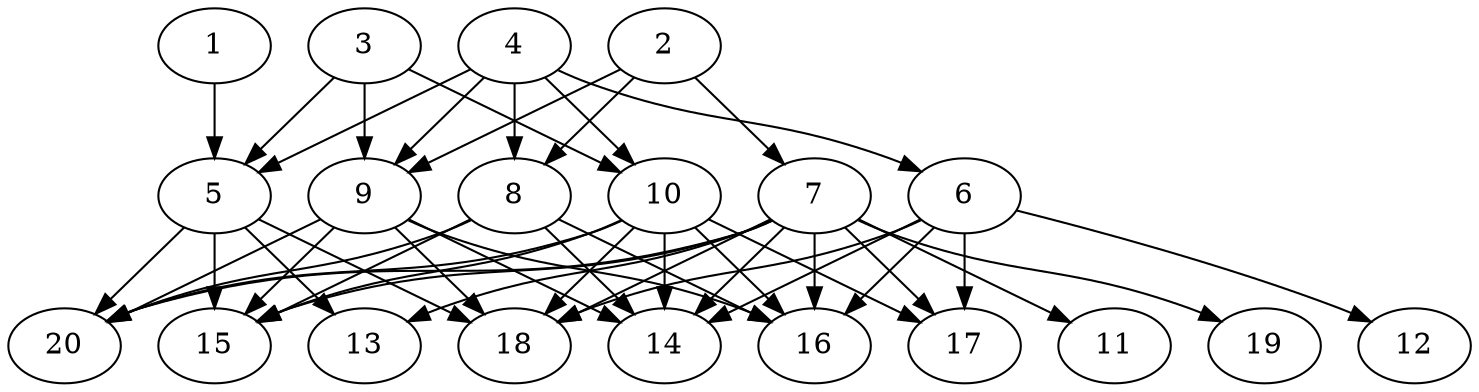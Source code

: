 // DAG automatically generated by daggen at Tue Jul 23 14:34:08 2019
// ./daggen --dot -n 20 --ccr 0.3 --fat 0.7 --regular 0.5 --density 0.8 --mindata 5242880 --maxdata 52428800 
digraph G {
  1 [size="119705600", alpha="0.14", expect_size="35911680"] 
  1 -> 5 [size ="35911680"]
  2 [size="165874347", alpha="0.10", expect_size="49762304"] 
  2 -> 7 [size ="49762304"]
  2 -> 8 [size ="49762304"]
  2 -> 9 [size ="49762304"]
  3 [size="164089173", alpha="0.16", expect_size="49226752"] 
  3 -> 5 [size ="49226752"]
  3 -> 9 [size ="49226752"]
  3 -> 10 [size ="49226752"]
  4 [size="94395733", alpha="0.05", expect_size="28318720"] 
  4 -> 5 [size ="28318720"]
  4 -> 6 [size ="28318720"]
  4 -> 8 [size ="28318720"]
  4 -> 9 [size ="28318720"]
  4 -> 10 [size ="28318720"]
  5 [size="61955413", alpha="0.14", expect_size="18586624"] 
  5 -> 13 [size ="18586624"]
  5 -> 15 [size ="18586624"]
  5 -> 18 [size ="18586624"]
  5 -> 20 [size ="18586624"]
  6 [size="66740907", alpha="0.10", expect_size="20022272"] 
  6 -> 12 [size ="20022272"]
  6 -> 14 [size ="20022272"]
  6 -> 16 [size ="20022272"]
  6 -> 17 [size ="20022272"]
  6 -> 18 [size ="20022272"]
  7 [size="26770773", alpha="0.02", expect_size="8031232"] 
  7 -> 11 [size ="8031232"]
  7 -> 13 [size ="8031232"]
  7 -> 14 [size ="8031232"]
  7 -> 15 [size ="8031232"]
  7 -> 16 [size ="8031232"]
  7 -> 17 [size ="8031232"]
  7 -> 18 [size ="8031232"]
  7 -> 19 [size ="8031232"]
  7 -> 20 [size ="8031232"]
  8 [size="71420587", alpha="0.07", expect_size="21426176"] 
  8 -> 14 [size ="21426176"]
  8 -> 15 [size ="21426176"]
  8 -> 16 [size ="21426176"]
  8 -> 20 [size ="21426176"]
  9 [size="141882027", alpha="0.12", expect_size="42564608"] 
  9 -> 14 [size ="42564608"]
  9 -> 15 [size ="42564608"]
  9 -> 16 [size ="42564608"]
  9 -> 18 [size ="42564608"]
  9 -> 20 [size ="42564608"]
  10 [size="132283733", alpha="0.19", expect_size="39685120"] 
  10 -> 14 [size ="39685120"]
  10 -> 15 [size ="39685120"]
  10 -> 16 [size ="39685120"]
  10 -> 17 [size ="39685120"]
  10 -> 18 [size ="39685120"]
  10 -> 20 [size ="39685120"]
  11 [size="96116053", alpha="0.03", expect_size="28834816"] 
  12 [size="52152320", alpha="0.03", expect_size="15645696"] 
  13 [size="133737813", alpha="0.17", expect_size="40121344"] 
  14 [size="104492373", alpha="0.14", expect_size="31347712"] 
  15 [size="147609600", alpha="0.12", expect_size="44282880"] 
  16 [size="102304427", alpha="0.05", expect_size="30691328"] 
  17 [size="20271787", alpha="0.13", expect_size="6081536"] 
  18 [size="37686613", alpha="0.03", expect_size="11305984"] 
  19 [size="95252480", alpha="0.19", expect_size="28575744"] 
  20 [size="32262827", alpha="0.16", expect_size="9678848"] 
}
